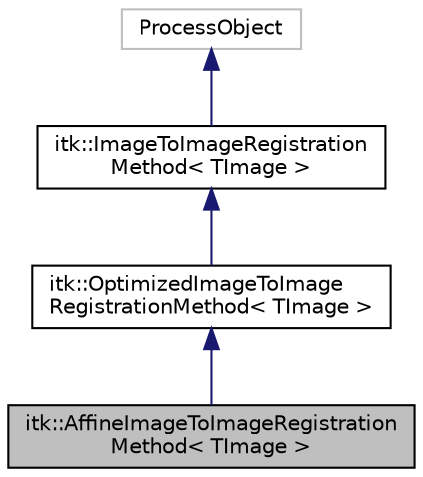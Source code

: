 digraph "itk::AffineImageToImageRegistrationMethod&lt; TImage &gt;"
{
  bgcolor="transparent";
  edge [fontname="Helvetica",fontsize="10",labelfontname="Helvetica",labelfontsize="10"];
  node [fontname="Helvetica",fontsize="10",shape=record];
  Node4 [label="itk::AffineImageToImageRegistration\lMethod\< TImage \>",height=0.2,width=0.4,color="black", fillcolor="grey75", style="filled", fontcolor="black"];
  Node5 -> Node4 [dir="back",color="midnightblue",fontsize="10",style="solid",fontname="Helvetica"];
  Node5 [label="itk::OptimizedImageToImage\lRegistrationMethod\< TImage \>",height=0.2,width=0.4,color="black",URL="$classitk_1_1OptimizedImageToImageRegistrationMethod.html"];
  Node6 -> Node5 [dir="back",color="midnightblue",fontsize="10",style="solid",fontname="Helvetica"];
  Node6 [label="itk::ImageToImageRegistration\lMethod\< TImage \>",height=0.2,width=0.4,color="black",URL="$classitk_1_1ImageToImageRegistrationMethod.html"];
  Node7 -> Node6 [dir="back",color="midnightblue",fontsize="10",style="solid",fontname="Helvetica"];
  Node7 [label="ProcessObject",height=0.2,width=0.4,color="grey75"];
}
